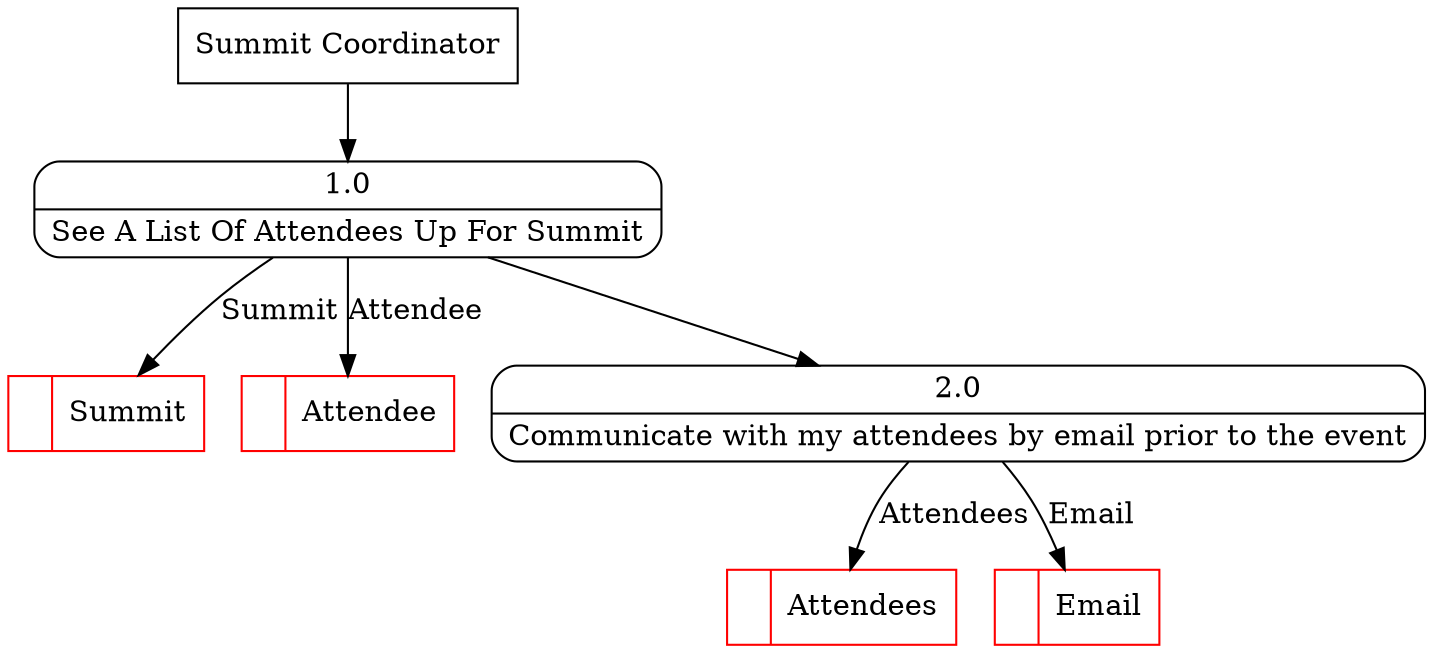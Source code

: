 digraph dfd2{ 
node[shape=record]
200 [label="<f0>  |<f1> Summit " color=red];
201 [label="<f0>  |<f1> Attendee " color=red];
202 [label="Summit Coordinator" shape=box];
203 [label="{<f0> 1.0|<f1> See A List Of Attendees Up For Summit }" shape=Mrecord];
2 [label="{<f0> 2.0|<f1> Communicate with my attendees by email prior to the event }" shape=Mrecord];
203 -> 2
1001 [label="<f0>  |<f1> Attendees " color=red];
2 -> 1001 [label="Attendees"]
1003 [label="<f0>  |<f1> Email " color=red];
2 -> 1003 [label="Email"]
202 -> 203
203 -> 201 [label="Attendee"]
203 -> 200 [label="Summit"]
}